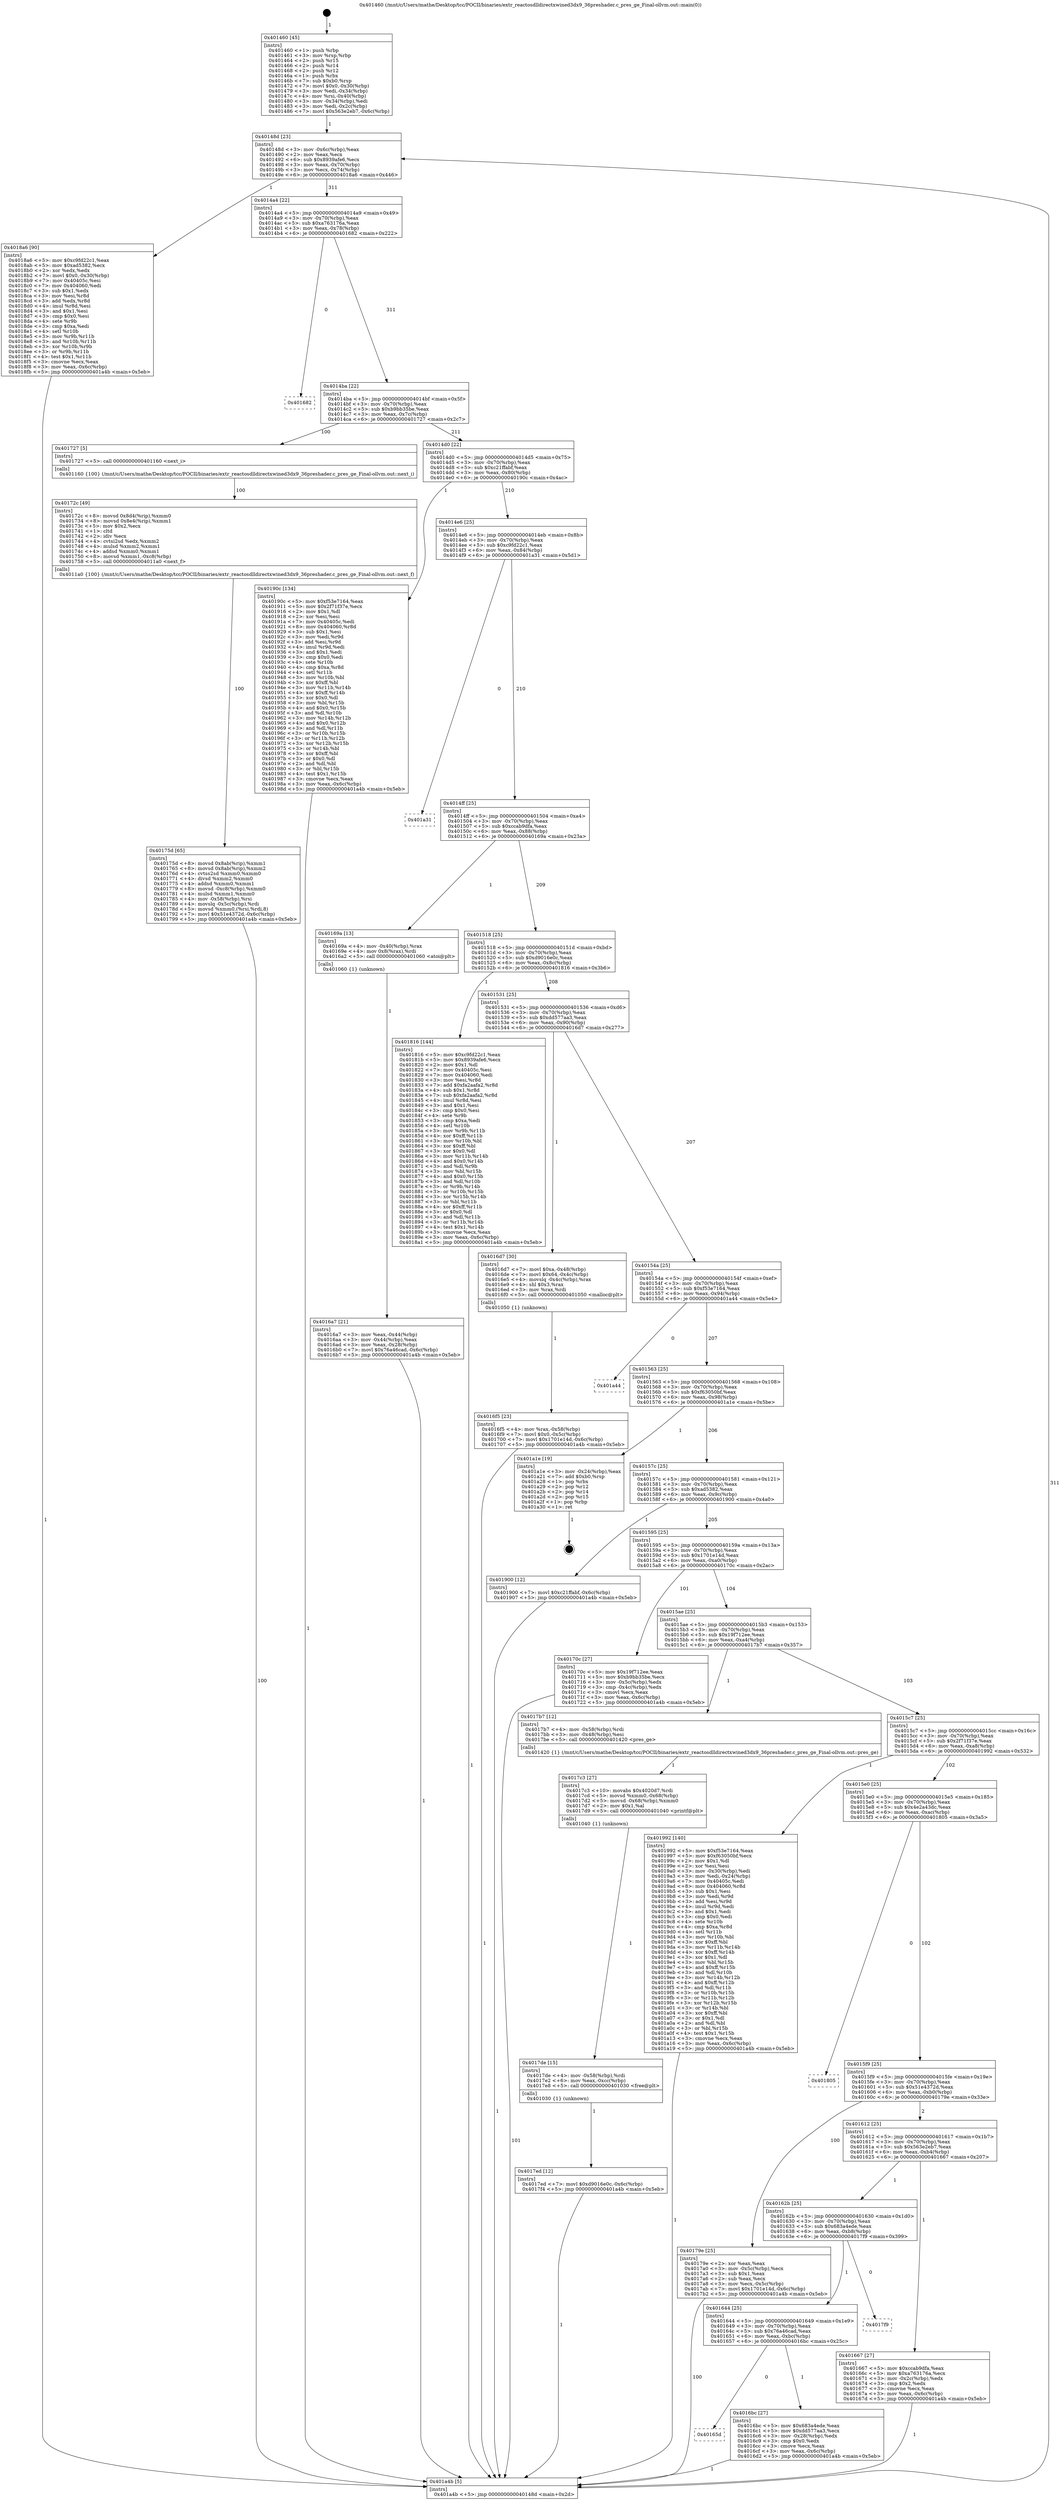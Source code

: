 digraph "0x401460" {
  label = "0x401460 (/mnt/c/Users/mathe/Desktop/tcc/POCII/binaries/extr_reactosdlldirectxwined3dx9_36preshader.c_pres_ge_Final-ollvm.out::main(0))"
  labelloc = "t"
  node[shape=record]

  Entry [label="",width=0.3,height=0.3,shape=circle,fillcolor=black,style=filled]
  "0x40148d" [label="{
     0x40148d [23]\l
     | [instrs]\l
     &nbsp;&nbsp;0x40148d \<+3\>: mov -0x6c(%rbp),%eax\l
     &nbsp;&nbsp;0x401490 \<+2\>: mov %eax,%ecx\l
     &nbsp;&nbsp;0x401492 \<+6\>: sub $0x8939afe6,%ecx\l
     &nbsp;&nbsp;0x401498 \<+3\>: mov %eax,-0x70(%rbp)\l
     &nbsp;&nbsp;0x40149b \<+3\>: mov %ecx,-0x74(%rbp)\l
     &nbsp;&nbsp;0x40149e \<+6\>: je 00000000004018a6 \<main+0x446\>\l
  }"]
  "0x4018a6" [label="{
     0x4018a6 [90]\l
     | [instrs]\l
     &nbsp;&nbsp;0x4018a6 \<+5\>: mov $0xc9fd22c1,%eax\l
     &nbsp;&nbsp;0x4018ab \<+5\>: mov $0xad5382,%ecx\l
     &nbsp;&nbsp;0x4018b0 \<+2\>: xor %edx,%edx\l
     &nbsp;&nbsp;0x4018b2 \<+7\>: movl $0x0,-0x30(%rbp)\l
     &nbsp;&nbsp;0x4018b9 \<+7\>: mov 0x40405c,%esi\l
     &nbsp;&nbsp;0x4018c0 \<+7\>: mov 0x404060,%edi\l
     &nbsp;&nbsp;0x4018c7 \<+3\>: sub $0x1,%edx\l
     &nbsp;&nbsp;0x4018ca \<+3\>: mov %esi,%r8d\l
     &nbsp;&nbsp;0x4018cd \<+3\>: add %edx,%r8d\l
     &nbsp;&nbsp;0x4018d0 \<+4\>: imul %r8d,%esi\l
     &nbsp;&nbsp;0x4018d4 \<+3\>: and $0x1,%esi\l
     &nbsp;&nbsp;0x4018d7 \<+3\>: cmp $0x0,%esi\l
     &nbsp;&nbsp;0x4018da \<+4\>: sete %r9b\l
     &nbsp;&nbsp;0x4018de \<+3\>: cmp $0xa,%edi\l
     &nbsp;&nbsp;0x4018e1 \<+4\>: setl %r10b\l
     &nbsp;&nbsp;0x4018e5 \<+3\>: mov %r9b,%r11b\l
     &nbsp;&nbsp;0x4018e8 \<+3\>: and %r10b,%r11b\l
     &nbsp;&nbsp;0x4018eb \<+3\>: xor %r10b,%r9b\l
     &nbsp;&nbsp;0x4018ee \<+3\>: or %r9b,%r11b\l
     &nbsp;&nbsp;0x4018f1 \<+4\>: test $0x1,%r11b\l
     &nbsp;&nbsp;0x4018f5 \<+3\>: cmovne %ecx,%eax\l
     &nbsp;&nbsp;0x4018f8 \<+3\>: mov %eax,-0x6c(%rbp)\l
     &nbsp;&nbsp;0x4018fb \<+5\>: jmp 0000000000401a4b \<main+0x5eb\>\l
  }"]
  "0x4014a4" [label="{
     0x4014a4 [22]\l
     | [instrs]\l
     &nbsp;&nbsp;0x4014a4 \<+5\>: jmp 00000000004014a9 \<main+0x49\>\l
     &nbsp;&nbsp;0x4014a9 \<+3\>: mov -0x70(%rbp),%eax\l
     &nbsp;&nbsp;0x4014ac \<+5\>: sub $0xa763176a,%eax\l
     &nbsp;&nbsp;0x4014b1 \<+3\>: mov %eax,-0x78(%rbp)\l
     &nbsp;&nbsp;0x4014b4 \<+6\>: je 0000000000401682 \<main+0x222\>\l
  }"]
  Exit [label="",width=0.3,height=0.3,shape=circle,fillcolor=black,style=filled,peripheries=2]
  "0x401682" [label="{
     0x401682\l
  }", style=dashed]
  "0x4014ba" [label="{
     0x4014ba [22]\l
     | [instrs]\l
     &nbsp;&nbsp;0x4014ba \<+5\>: jmp 00000000004014bf \<main+0x5f\>\l
     &nbsp;&nbsp;0x4014bf \<+3\>: mov -0x70(%rbp),%eax\l
     &nbsp;&nbsp;0x4014c2 \<+5\>: sub $0xb9bb35be,%eax\l
     &nbsp;&nbsp;0x4014c7 \<+3\>: mov %eax,-0x7c(%rbp)\l
     &nbsp;&nbsp;0x4014ca \<+6\>: je 0000000000401727 \<main+0x2c7\>\l
  }"]
  "0x4017ed" [label="{
     0x4017ed [12]\l
     | [instrs]\l
     &nbsp;&nbsp;0x4017ed \<+7\>: movl $0xd9016e0c,-0x6c(%rbp)\l
     &nbsp;&nbsp;0x4017f4 \<+5\>: jmp 0000000000401a4b \<main+0x5eb\>\l
  }"]
  "0x401727" [label="{
     0x401727 [5]\l
     | [instrs]\l
     &nbsp;&nbsp;0x401727 \<+5\>: call 0000000000401160 \<next_i\>\l
     | [calls]\l
     &nbsp;&nbsp;0x401160 \{100\} (/mnt/c/Users/mathe/Desktop/tcc/POCII/binaries/extr_reactosdlldirectxwined3dx9_36preshader.c_pres_ge_Final-ollvm.out::next_i)\l
  }"]
  "0x4014d0" [label="{
     0x4014d0 [22]\l
     | [instrs]\l
     &nbsp;&nbsp;0x4014d0 \<+5\>: jmp 00000000004014d5 \<main+0x75\>\l
     &nbsp;&nbsp;0x4014d5 \<+3\>: mov -0x70(%rbp),%eax\l
     &nbsp;&nbsp;0x4014d8 \<+5\>: sub $0xc21ffabf,%eax\l
     &nbsp;&nbsp;0x4014dd \<+3\>: mov %eax,-0x80(%rbp)\l
     &nbsp;&nbsp;0x4014e0 \<+6\>: je 000000000040190c \<main+0x4ac\>\l
  }"]
  "0x4017de" [label="{
     0x4017de [15]\l
     | [instrs]\l
     &nbsp;&nbsp;0x4017de \<+4\>: mov -0x58(%rbp),%rdi\l
     &nbsp;&nbsp;0x4017e2 \<+6\>: mov %eax,-0xcc(%rbp)\l
     &nbsp;&nbsp;0x4017e8 \<+5\>: call 0000000000401030 \<free@plt\>\l
     | [calls]\l
     &nbsp;&nbsp;0x401030 \{1\} (unknown)\l
  }"]
  "0x40190c" [label="{
     0x40190c [134]\l
     | [instrs]\l
     &nbsp;&nbsp;0x40190c \<+5\>: mov $0xf53e7164,%eax\l
     &nbsp;&nbsp;0x401911 \<+5\>: mov $0x2f71f37e,%ecx\l
     &nbsp;&nbsp;0x401916 \<+2\>: mov $0x1,%dl\l
     &nbsp;&nbsp;0x401918 \<+2\>: xor %esi,%esi\l
     &nbsp;&nbsp;0x40191a \<+7\>: mov 0x40405c,%edi\l
     &nbsp;&nbsp;0x401921 \<+8\>: mov 0x404060,%r8d\l
     &nbsp;&nbsp;0x401929 \<+3\>: sub $0x1,%esi\l
     &nbsp;&nbsp;0x40192c \<+3\>: mov %edi,%r9d\l
     &nbsp;&nbsp;0x40192f \<+3\>: add %esi,%r9d\l
     &nbsp;&nbsp;0x401932 \<+4\>: imul %r9d,%edi\l
     &nbsp;&nbsp;0x401936 \<+3\>: and $0x1,%edi\l
     &nbsp;&nbsp;0x401939 \<+3\>: cmp $0x0,%edi\l
     &nbsp;&nbsp;0x40193c \<+4\>: sete %r10b\l
     &nbsp;&nbsp;0x401940 \<+4\>: cmp $0xa,%r8d\l
     &nbsp;&nbsp;0x401944 \<+4\>: setl %r11b\l
     &nbsp;&nbsp;0x401948 \<+3\>: mov %r10b,%bl\l
     &nbsp;&nbsp;0x40194b \<+3\>: xor $0xff,%bl\l
     &nbsp;&nbsp;0x40194e \<+3\>: mov %r11b,%r14b\l
     &nbsp;&nbsp;0x401951 \<+4\>: xor $0xff,%r14b\l
     &nbsp;&nbsp;0x401955 \<+3\>: xor $0x0,%dl\l
     &nbsp;&nbsp;0x401958 \<+3\>: mov %bl,%r15b\l
     &nbsp;&nbsp;0x40195b \<+4\>: and $0x0,%r15b\l
     &nbsp;&nbsp;0x40195f \<+3\>: and %dl,%r10b\l
     &nbsp;&nbsp;0x401962 \<+3\>: mov %r14b,%r12b\l
     &nbsp;&nbsp;0x401965 \<+4\>: and $0x0,%r12b\l
     &nbsp;&nbsp;0x401969 \<+3\>: and %dl,%r11b\l
     &nbsp;&nbsp;0x40196c \<+3\>: or %r10b,%r15b\l
     &nbsp;&nbsp;0x40196f \<+3\>: or %r11b,%r12b\l
     &nbsp;&nbsp;0x401972 \<+3\>: xor %r12b,%r15b\l
     &nbsp;&nbsp;0x401975 \<+3\>: or %r14b,%bl\l
     &nbsp;&nbsp;0x401978 \<+3\>: xor $0xff,%bl\l
     &nbsp;&nbsp;0x40197b \<+3\>: or $0x0,%dl\l
     &nbsp;&nbsp;0x40197e \<+2\>: and %dl,%bl\l
     &nbsp;&nbsp;0x401980 \<+3\>: or %bl,%r15b\l
     &nbsp;&nbsp;0x401983 \<+4\>: test $0x1,%r15b\l
     &nbsp;&nbsp;0x401987 \<+3\>: cmovne %ecx,%eax\l
     &nbsp;&nbsp;0x40198a \<+3\>: mov %eax,-0x6c(%rbp)\l
     &nbsp;&nbsp;0x40198d \<+5\>: jmp 0000000000401a4b \<main+0x5eb\>\l
  }"]
  "0x4014e6" [label="{
     0x4014e6 [25]\l
     | [instrs]\l
     &nbsp;&nbsp;0x4014e6 \<+5\>: jmp 00000000004014eb \<main+0x8b\>\l
     &nbsp;&nbsp;0x4014eb \<+3\>: mov -0x70(%rbp),%eax\l
     &nbsp;&nbsp;0x4014ee \<+5\>: sub $0xc9fd22c1,%eax\l
     &nbsp;&nbsp;0x4014f3 \<+6\>: mov %eax,-0x84(%rbp)\l
     &nbsp;&nbsp;0x4014f9 \<+6\>: je 0000000000401a31 \<main+0x5d1\>\l
  }"]
  "0x4017c3" [label="{
     0x4017c3 [27]\l
     | [instrs]\l
     &nbsp;&nbsp;0x4017c3 \<+10\>: movabs $0x4020d7,%rdi\l
     &nbsp;&nbsp;0x4017cd \<+5\>: movsd %xmm0,-0x68(%rbp)\l
     &nbsp;&nbsp;0x4017d2 \<+5\>: movsd -0x68(%rbp),%xmm0\l
     &nbsp;&nbsp;0x4017d7 \<+2\>: mov $0x1,%al\l
     &nbsp;&nbsp;0x4017d9 \<+5\>: call 0000000000401040 \<printf@plt\>\l
     | [calls]\l
     &nbsp;&nbsp;0x401040 \{1\} (unknown)\l
  }"]
  "0x401a31" [label="{
     0x401a31\l
  }", style=dashed]
  "0x4014ff" [label="{
     0x4014ff [25]\l
     | [instrs]\l
     &nbsp;&nbsp;0x4014ff \<+5\>: jmp 0000000000401504 \<main+0xa4\>\l
     &nbsp;&nbsp;0x401504 \<+3\>: mov -0x70(%rbp),%eax\l
     &nbsp;&nbsp;0x401507 \<+5\>: sub $0xccab9dfa,%eax\l
     &nbsp;&nbsp;0x40150c \<+6\>: mov %eax,-0x88(%rbp)\l
     &nbsp;&nbsp;0x401512 \<+6\>: je 000000000040169a \<main+0x23a\>\l
  }"]
  "0x40175d" [label="{
     0x40175d [65]\l
     | [instrs]\l
     &nbsp;&nbsp;0x40175d \<+8\>: movsd 0x8ab(%rip),%xmm1\l
     &nbsp;&nbsp;0x401765 \<+8\>: movsd 0x8ab(%rip),%xmm2\l
     &nbsp;&nbsp;0x40176d \<+4\>: cvtss2sd %xmm0,%xmm0\l
     &nbsp;&nbsp;0x401771 \<+4\>: divsd %xmm2,%xmm0\l
     &nbsp;&nbsp;0x401775 \<+4\>: addsd %xmm0,%xmm1\l
     &nbsp;&nbsp;0x401779 \<+8\>: movsd -0xc8(%rbp),%xmm0\l
     &nbsp;&nbsp;0x401781 \<+4\>: mulsd %xmm1,%xmm0\l
     &nbsp;&nbsp;0x401785 \<+4\>: mov -0x58(%rbp),%rsi\l
     &nbsp;&nbsp;0x401789 \<+4\>: movslq -0x5c(%rbp),%rdi\l
     &nbsp;&nbsp;0x40178d \<+5\>: movsd %xmm0,(%rsi,%rdi,8)\l
     &nbsp;&nbsp;0x401792 \<+7\>: movl $0x51e4372d,-0x6c(%rbp)\l
     &nbsp;&nbsp;0x401799 \<+5\>: jmp 0000000000401a4b \<main+0x5eb\>\l
  }"]
  "0x40169a" [label="{
     0x40169a [13]\l
     | [instrs]\l
     &nbsp;&nbsp;0x40169a \<+4\>: mov -0x40(%rbp),%rax\l
     &nbsp;&nbsp;0x40169e \<+4\>: mov 0x8(%rax),%rdi\l
     &nbsp;&nbsp;0x4016a2 \<+5\>: call 0000000000401060 \<atoi@plt\>\l
     | [calls]\l
     &nbsp;&nbsp;0x401060 \{1\} (unknown)\l
  }"]
  "0x401518" [label="{
     0x401518 [25]\l
     | [instrs]\l
     &nbsp;&nbsp;0x401518 \<+5\>: jmp 000000000040151d \<main+0xbd\>\l
     &nbsp;&nbsp;0x40151d \<+3\>: mov -0x70(%rbp),%eax\l
     &nbsp;&nbsp;0x401520 \<+5\>: sub $0xd9016e0c,%eax\l
     &nbsp;&nbsp;0x401525 \<+6\>: mov %eax,-0x8c(%rbp)\l
     &nbsp;&nbsp;0x40152b \<+6\>: je 0000000000401816 \<main+0x3b6\>\l
  }"]
  "0x40172c" [label="{
     0x40172c [49]\l
     | [instrs]\l
     &nbsp;&nbsp;0x40172c \<+8\>: movsd 0x8d4(%rip),%xmm0\l
     &nbsp;&nbsp;0x401734 \<+8\>: movsd 0x8e4(%rip),%xmm1\l
     &nbsp;&nbsp;0x40173c \<+5\>: mov $0x2,%ecx\l
     &nbsp;&nbsp;0x401741 \<+1\>: cltd\l
     &nbsp;&nbsp;0x401742 \<+2\>: idiv %ecx\l
     &nbsp;&nbsp;0x401744 \<+4\>: cvtsi2sd %edx,%xmm2\l
     &nbsp;&nbsp;0x401748 \<+4\>: mulsd %xmm2,%xmm1\l
     &nbsp;&nbsp;0x40174c \<+4\>: addsd %xmm0,%xmm1\l
     &nbsp;&nbsp;0x401750 \<+8\>: movsd %xmm1,-0xc8(%rbp)\l
     &nbsp;&nbsp;0x401758 \<+5\>: call 00000000004011a0 \<next_f\>\l
     | [calls]\l
     &nbsp;&nbsp;0x4011a0 \{100\} (/mnt/c/Users/mathe/Desktop/tcc/POCII/binaries/extr_reactosdlldirectxwined3dx9_36preshader.c_pres_ge_Final-ollvm.out::next_f)\l
  }"]
  "0x401816" [label="{
     0x401816 [144]\l
     | [instrs]\l
     &nbsp;&nbsp;0x401816 \<+5\>: mov $0xc9fd22c1,%eax\l
     &nbsp;&nbsp;0x40181b \<+5\>: mov $0x8939afe6,%ecx\l
     &nbsp;&nbsp;0x401820 \<+2\>: mov $0x1,%dl\l
     &nbsp;&nbsp;0x401822 \<+7\>: mov 0x40405c,%esi\l
     &nbsp;&nbsp;0x401829 \<+7\>: mov 0x404060,%edi\l
     &nbsp;&nbsp;0x401830 \<+3\>: mov %esi,%r8d\l
     &nbsp;&nbsp;0x401833 \<+7\>: add $0xfa2aafa2,%r8d\l
     &nbsp;&nbsp;0x40183a \<+4\>: sub $0x1,%r8d\l
     &nbsp;&nbsp;0x40183e \<+7\>: sub $0xfa2aafa2,%r8d\l
     &nbsp;&nbsp;0x401845 \<+4\>: imul %r8d,%esi\l
     &nbsp;&nbsp;0x401849 \<+3\>: and $0x1,%esi\l
     &nbsp;&nbsp;0x40184c \<+3\>: cmp $0x0,%esi\l
     &nbsp;&nbsp;0x40184f \<+4\>: sete %r9b\l
     &nbsp;&nbsp;0x401853 \<+3\>: cmp $0xa,%edi\l
     &nbsp;&nbsp;0x401856 \<+4\>: setl %r10b\l
     &nbsp;&nbsp;0x40185a \<+3\>: mov %r9b,%r11b\l
     &nbsp;&nbsp;0x40185d \<+4\>: xor $0xff,%r11b\l
     &nbsp;&nbsp;0x401861 \<+3\>: mov %r10b,%bl\l
     &nbsp;&nbsp;0x401864 \<+3\>: xor $0xff,%bl\l
     &nbsp;&nbsp;0x401867 \<+3\>: xor $0x0,%dl\l
     &nbsp;&nbsp;0x40186a \<+3\>: mov %r11b,%r14b\l
     &nbsp;&nbsp;0x40186d \<+4\>: and $0x0,%r14b\l
     &nbsp;&nbsp;0x401871 \<+3\>: and %dl,%r9b\l
     &nbsp;&nbsp;0x401874 \<+3\>: mov %bl,%r15b\l
     &nbsp;&nbsp;0x401877 \<+4\>: and $0x0,%r15b\l
     &nbsp;&nbsp;0x40187b \<+3\>: and %dl,%r10b\l
     &nbsp;&nbsp;0x40187e \<+3\>: or %r9b,%r14b\l
     &nbsp;&nbsp;0x401881 \<+3\>: or %r10b,%r15b\l
     &nbsp;&nbsp;0x401884 \<+3\>: xor %r15b,%r14b\l
     &nbsp;&nbsp;0x401887 \<+3\>: or %bl,%r11b\l
     &nbsp;&nbsp;0x40188a \<+4\>: xor $0xff,%r11b\l
     &nbsp;&nbsp;0x40188e \<+3\>: or $0x0,%dl\l
     &nbsp;&nbsp;0x401891 \<+3\>: and %dl,%r11b\l
     &nbsp;&nbsp;0x401894 \<+3\>: or %r11b,%r14b\l
     &nbsp;&nbsp;0x401897 \<+4\>: test $0x1,%r14b\l
     &nbsp;&nbsp;0x40189b \<+3\>: cmovne %ecx,%eax\l
     &nbsp;&nbsp;0x40189e \<+3\>: mov %eax,-0x6c(%rbp)\l
     &nbsp;&nbsp;0x4018a1 \<+5\>: jmp 0000000000401a4b \<main+0x5eb\>\l
  }"]
  "0x401531" [label="{
     0x401531 [25]\l
     | [instrs]\l
     &nbsp;&nbsp;0x401531 \<+5\>: jmp 0000000000401536 \<main+0xd6\>\l
     &nbsp;&nbsp;0x401536 \<+3\>: mov -0x70(%rbp),%eax\l
     &nbsp;&nbsp;0x401539 \<+5\>: sub $0xdd577aa3,%eax\l
     &nbsp;&nbsp;0x40153e \<+6\>: mov %eax,-0x90(%rbp)\l
     &nbsp;&nbsp;0x401544 \<+6\>: je 00000000004016d7 \<main+0x277\>\l
  }"]
  "0x4016f5" [label="{
     0x4016f5 [23]\l
     | [instrs]\l
     &nbsp;&nbsp;0x4016f5 \<+4\>: mov %rax,-0x58(%rbp)\l
     &nbsp;&nbsp;0x4016f9 \<+7\>: movl $0x0,-0x5c(%rbp)\l
     &nbsp;&nbsp;0x401700 \<+7\>: movl $0x1701e14d,-0x6c(%rbp)\l
     &nbsp;&nbsp;0x401707 \<+5\>: jmp 0000000000401a4b \<main+0x5eb\>\l
  }"]
  "0x4016d7" [label="{
     0x4016d7 [30]\l
     | [instrs]\l
     &nbsp;&nbsp;0x4016d7 \<+7\>: movl $0xa,-0x48(%rbp)\l
     &nbsp;&nbsp;0x4016de \<+7\>: movl $0x64,-0x4c(%rbp)\l
     &nbsp;&nbsp;0x4016e5 \<+4\>: movslq -0x4c(%rbp),%rax\l
     &nbsp;&nbsp;0x4016e9 \<+4\>: shl $0x3,%rax\l
     &nbsp;&nbsp;0x4016ed \<+3\>: mov %rax,%rdi\l
     &nbsp;&nbsp;0x4016f0 \<+5\>: call 0000000000401050 \<malloc@plt\>\l
     | [calls]\l
     &nbsp;&nbsp;0x401050 \{1\} (unknown)\l
  }"]
  "0x40154a" [label="{
     0x40154a [25]\l
     | [instrs]\l
     &nbsp;&nbsp;0x40154a \<+5\>: jmp 000000000040154f \<main+0xef\>\l
     &nbsp;&nbsp;0x40154f \<+3\>: mov -0x70(%rbp),%eax\l
     &nbsp;&nbsp;0x401552 \<+5\>: sub $0xf53e7164,%eax\l
     &nbsp;&nbsp;0x401557 \<+6\>: mov %eax,-0x94(%rbp)\l
     &nbsp;&nbsp;0x40155d \<+6\>: je 0000000000401a44 \<main+0x5e4\>\l
  }"]
  "0x40165d" [label="{
     0x40165d\l
  }", style=dashed]
  "0x401a44" [label="{
     0x401a44\l
  }", style=dashed]
  "0x401563" [label="{
     0x401563 [25]\l
     | [instrs]\l
     &nbsp;&nbsp;0x401563 \<+5\>: jmp 0000000000401568 \<main+0x108\>\l
     &nbsp;&nbsp;0x401568 \<+3\>: mov -0x70(%rbp),%eax\l
     &nbsp;&nbsp;0x40156b \<+5\>: sub $0xf63050bf,%eax\l
     &nbsp;&nbsp;0x401570 \<+6\>: mov %eax,-0x98(%rbp)\l
     &nbsp;&nbsp;0x401576 \<+6\>: je 0000000000401a1e \<main+0x5be\>\l
  }"]
  "0x4016bc" [label="{
     0x4016bc [27]\l
     | [instrs]\l
     &nbsp;&nbsp;0x4016bc \<+5\>: mov $0x683a4ede,%eax\l
     &nbsp;&nbsp;0x4016c1 \<+5\>: mov $0xdd577aa3,%ecx\l
     &nbsp;&nbsp;0x4016c6 \<+3\>: mov -0x28(%rbp),%edx\l
     &nbsp;&nbsp;0x4016c9 \<+3\>: cmp $0x0,%edx\l
     &nbsp;&nbsp;0x4016cc \<+3\>: cmove %ecx,%eax\l
     &nbsp;&nbsp;0x4016cf \<+3\>: mov %eax,-0x6c(%rbp)\l
     &nbsp;&nbsp;0x4016d2 \<+5\>: jmp 0000000000401a4b \<main+0x5eb\>\l
  }"]
  "0x401a1e" [label="{
     0x401a1e [19]\l
     | [instrs]\l
     &nbsp;&nbsp;0x401a1e \<+3\>: mov -0x24(%rbp),%eax\l
     &nbsp;&nbsp;0x401a21 \<+7\>: add $0xb0,%rsp\l
     &nbsp;&nbsp;0x401a28 \<+1\>: pop %rbx\l
     &nbsp;&nbsp;0x401a29 \<+2\>: pop %r12\l
     &nbsp;&nbsp;0x401a2b \<+2\>: pop %r14\l
     &nbsp;&nbsp;0x401a2d \<+2\>: pop %r15\l
     &nbsp;&nbsp;0x401a2f \<+1\>: pop %rbp\l
     &nbsp;&nbsp;0x401a30 \<+1\>: ret\l
  }"]
  "0x40157c" [label="{
     0x40157c [25]\l
     | [instrs]\l
     &nbsp;&nbsp;0x40157c \<+5\>: jmp 0000000000401581 \<main+0x121\>\l
     &nbsp;&nbsp;0x401581 \<+3\>: mov -0x70(%rbp),%eax\l
     &nbsp;&nbsp;0x401584 \<+5\>: sub $0xad5382,%eax\l
     &nbsp;&nbsp;0x401589 \<+6\>: mov %eax,-0x9c(%rbp)\l
     &nbsp;&nbsp;0x40158f \<+6\>: je 0000000000401900 \<main+0x4a0\>\l
  }"]
  "0x401644" [label="{
     0x401644 [25]\l
     | [instrs]\l
     &nbsp;&nbsp;0x401644 \<+5\>: jmp 0000000000401649 \<main+0x1e9\>\l
     &nbsp;&nbsp;0x401649 \<+3\>: mov -0x70(%rbp),%eax\l
     &nbsp;&nbsp;0x40164c \<+5\>: sub $0x76a46cad,%eax\l
     &nbsp;&nbsp;0x401651 \<+6\>: mov %eax,-0xbc(%rbp)\l
     &nbsp;&nbsp;0x401657 \<+6\>: je 00000000004016bc \<main+0x25c\>\l
  }"]
  "0x401900" [label="{
     0x401900 [12]\l
     | [instrs]\l
     &nbsp;&nbsp;0x401900 \<+7\>: movl $0xc21ffabf,-0x6c(%rbp)\l
     &nbsp;&nbsp;0x401907 \<+5\>: jmp 0000000000401a4b \<main+0x5eb\>\l
  }"]
  "0x401595" [label="{
     0x401595 [25]\l
     | [instrs]\l
     &nbsp;&nbsp;0x401595 \<+5\>: jmp 000000000040159a \<main+0x13a\>\l
     &nbsp;&nbsp;0x40159a \<+3\>: mov -0x70(%rbp),%eax\l
     &nbsp;&nbsp;0x40159d \<+5\>: sub $0x1701e14d,%eax\l
     &nbsp;&nbsp;0x4015a2 \<+6\>: mov %eax,-0xa0(%rbp)\l
     &nbsp;&nbsp;0x4015a8 \<+6\>: je 000000000040170c \<main+0x2ac\>\l
  }"]
  "0x4017f9" [label="{
     0x4017f9\l
  }", style=dashed]
  "0x40170c" [label="{
     0x40170c [27]\l
     | [instrs]\l
     &nbsp;&nbsp;0x40170c \<+5\>: mov $0x19f712ee,%eax\l
     &nbsp;&nbsp;0x401711 \<+5\>: mov $0xb9bb35be,%ecx\l
     &nbsp;&nbsp;0x401716 \<+3\>: mov -0x5c(%rbp),%edx\l
     &nbsp;&nbsp;0x401719 \<+3\>: cmp -0x4c(%rbp),%edx\l
     &nbsp;&nbsp;0x40171c \<+3\>: cmovl %ecx,%eax\l
     &nbsp;&nbsp;0x40171f \<+3\>: mov %eax,-0x6c(%rbp)\l
     &nbsp;&nbsp;0x401722 \<+5\>: jmp 0000000000401a4b \<main+0x5eb\>\l
  }"]
  "0x4015ae" [label="{
     0x4015ae [25]\l
     | [instrs]\l
     &nbsp;&nbsp;0x4015ae \<+5\>: jmp 00000000004015b3 \<main+0x153\>\l
     &nbsp;&nbsp;0x4015b3 \<+3\>: mov -0x70(%rbp),%eax\l
     &nbsp;&nbsp;0x4015b6 \<+5\>: sub $0x19f712ee,%eax\l
     &nbsp;&nbsp;0x4015bb \<+6\>: mov %eax,-0xa4(%rbp)\l
     &nbsp;&nbsp;0x4015c1 \<+6\>: je 00000000004017b7 \<main+0x357\>\l
  }"]
  "0x4016a7" [label="{
     0x4016a7 [21]\l
     | [instrs]\l
     &nbsp;&nbsp;0x4016a7 \<+3\>: mov %eax,-0x44(%rbp)\l
     &nbsp;&nbsp;0x4016aa \<+3\>: mov -0x44(%rbp),%eax\l
     &nbsp;&nbsp;0x4016ad \<+3\>: mov %eax,-0x28(%rbp)\l
     &nbsp;&nbsp;0x4016b0 \<+7\>: movl $0x76a46cad,-0x6c(%rbp)\l
     &nbsp;&nbsp;0x4016b7 \<+5\>: jmp 0000000000401a4b \<main+0x5eb\>\l
  }"]
  "0x4017b7" [label="{
     0x4017b7 [12]\l
     | [instrs]\l
     &nbsp;&nbsp;0x4017b7 \<+4\>: mov -0x58(%rbp),%rdi\l
     &nbsp;&nbsp;0x4017bb \<+3\>: mov -0x48(%rbp),%esi\l
     &nbsp;&nbsp;0x4017be \<+5\>: call 0000000000401420 \<pres_ge\>\l
     | [calls]\l
     &nbsp;&nbsp;0x401420 \{1\} (/mnt/c/Users/mathe/Desktop/tcc/POCII/binaries/extr_reactosdlldirectxwined3dx9_36preshader.c_pres_ge_Final-ollvm.out::pres_ge)\l
  }"]
  "0x4015c7" [label="{
     0x4015c7 [25]\l
     | [instrs]\l
     &nbsp;&nbsp;0x4015c7 \<+5\>: jmp 00000000004015cc \<main+0x16c\>\l
     &nbsp;&nbsp;0x4015cc \<+3\>: mov -0x70(%rbp),%eax\l
     &nbsp;&nbsp;0x4015cf \<+5\>: sub $0x2f71f37e,%eax\l
     &nbsp;&nbsp;0x4015d4 \<+6\>: mov %eax,-0xa8(%rbp)\l
     &nbsp;&nbsp;0x4015da \<+6\>: je 0000000000401992 \<main+0x532\>\l
  }"]
  "0x401460" [label="{
     0x401460 [45]\l
     | [instrs]\l
     &nbsp;&nbsp;0x401460 \<+1\>: push %rbp\l
     &nbsp;&nbsp;0x401461 \<+3\>: mov %rsp,%rbp\l
     &nbsp;&nbsp;0x401464 \<+2\>: push %r15\l
     &nbsp;&nbsp;0x401466 \<+2\>: push %r14\l
     &nbsp;&nbsp;0x401468 \<+2\>: push %r12\l
     &nbsp;&nbsp;0x40146a \<+1\>: push %rbx\l
     &nbsp;&nbsp;0x40146b \<+7\>: sub $0xb0,%rsp\l
     &nbsp;&nbsp;0x401472 \<+7\>: movl $0x0,-0x30(%rbp)\l
     &nbsp;&nbsp;0x401479 \<+3\>: mov %edi,-0x34(%rbp)\l
     &nbsp;&nbsp;0x40147c \<+4\>: mov %rsi,-0x40(%rbp)\l
     &nbsp;&nbsp;0x401480 \<+3\>: mov -0x34(%rbp),%edi\l
     &nbsp;&nbsp;0x401483 \<+3\>: mov %edi,-0x2c(%rbp)\l
     &nbsp;&nbsp;0x401486 \<+7\>: movl $0x563e2eb7,-0x6c(%rbp)\l
  }"]
  "0x401992" [label="{
     0x401992 [140]\l
     | [instrs]\l
     &nbsp;&nbsp;0x401992 \<+5\>: mov $0xf53e7164,%eax\l
     &nbsp;&nbsp;0x401997 \<+5\>: mov $0xf63050bf,%ecx\l
     &nbsp;&nbsp;0x40199c \<+2\>: mov $0x1,%dl\l
     &nbsp;&nbsp;0x40199e \<+2\>: xor %esi,%esi\l
     &nbsp;&nbsp;0x4019a0 \<+3\>: mov -0x30(%rbp),%edi\l
     &nbsp;&nbsp;0x4019a3 \<+3\>: mov %edi,-0x24(%rbp)\l
     &nbsp;&nbsp;0x4019a6 \<+7\>: mov 0x40405c,%edi\l
     &nbsp;&nbsp;0x4019ad \<+8\>: mov 0x404060,%r8d\l
     &nbsp;&nbsp;0x4019b5 \<+3\>: sub $0x1,%esi\l
     &nbsp;&nbsp;0x4019b8 \<+3\>: mov %edi,%r9d\l
     &nbsp;&nbsp;0x4019bb \<+3\>: add %esi,%r9d\l
     &nbsp;&nbsp;0x4019be \<+4\>: imul %r9d,%edi\l
     &nbsp;&nbsp;0x4019c2 \<+3\>: and $0x1,%edi\l
     &nbsp;&nbsp;0x4019c5 \<+3\>: cmp $0x0,%edi\l
     &nbsp;&nbsp;0x4019c8 \<+4\>: sete %r10b\l
     &nbsp;&nbsp;0x4019cc \<+4\>: cmp $0xa,%r8d\l
     &nbsp;&nbsp;0x4019d0 \<+4\>: setl %r11b\l
     &nbsp;&nbsp;0x4019d4 \<+3\>: mov %r10b,%bl\l
     &nbsp;&nbsp;0x4019d7 \<+3\>: xor $0xff,%bl\l
     &nbsp;&nbsp;0x4019da \<+3\>: mov %r11b,%r14b\l
     &nbsp;&nbsp;0x4019dd \<+4\>: xor $0xff,%r14b\l
     &nbsp;&nbsp;0x4019e1 \<+3\>: xor $0x1,%dl\l
     &nbsp;&nbsp;0x4019e4 \<+3\>: mov %bl,%r15b\l
     &nbsp;&nbsp;0x4019e7 \<+4\>: and $0xff,%r15b\l
     &nbsp;&nbsp;0x4019eb \<+3\>: and %dl,%r10b\l
     &nbsp;&nbsp;0x4019ee \<+3\>: mov %r14b,%r12b\l
     &nbsp;&nbsp;0x4019f1 \<+4\>: and $0xff,%r12b\l
     &nbsp;&nbsp;0x4019f5 \<+3\>: and %dl,%r11b\l
     &nbsp;&nbsp;0x4019f8 \<+3\>: or %r10b,%r15b\l
     &nbsp;&nbsp;0x4019fb \<+3\>: or %r11b,%r12b\l
     &nbsp;&nbsp;0x4019fe \<+3\>: xor %r12b,%r15b\l
     &nbsp;&nbsp;0x401a01 \<+3\>: or %r14b,%bl\l
     &nbsp;&nbsp;0x401a04 \<+3\>: xor $0xff,%bl\l
     &nbsp;&nbsp;0x401a07 \<+3\>: or $0x1,%dl\l
     &nbsp;&nbsp;0x401a0a \<+2\>: and %dl,%bl\l
     &nbsp;&nbsp;0x401a0c \<+3\>: or %bl,%r15b\l
     &nbsp;&nbsp;0x401a0f \<+4\>: test $0x1,%r15b\l
     &nbsp;&nbsp;0x401a13 \<+3\>: cmovne %ecx,%eax\l
     &nbsp;&nbsp;0x401a16 \<+3\>: mov %eax,-0x6c(%rbp)\l
     &nbsp;&nbsp;0x401a19 \<+5\>: jmp 0000000000401a4b \<main+0x5eb\>\l
  }"]
  "0x4015e0" [label="{
     0x4015e0 [25]\l
     | [instrs]\l
     &nbsp;&nbsp;0x4015e0 \<+5\>: jmp 00000000004015e5 \<main+0x185\>\l
     &nbsp;&nbsp;0x4015e5 \<+3\>: mov -0x70(%rbp),%eax\l
     &nbsp;&nbsp;0x4015e8 \<+5\>: sub $0x4e2a43dc,%eax\l
     &nbsp;&nbsp;0x4015ed \<+6\>: mov %eax,-0xac(%rbp)\l
     &nbsp;&nbsp;0x4015f3 \<+6\>: je 0000000000401805 \<main+0x3a5\>\l
  }"]
  "0x401a4b" [label="{
     0x401a4b [5]\l
     | [instrs]\l
     &nbsp;&nbsp;0x401a4b \<+5\>: jmp 000000000040148d \<main+0x2d\>\l
  }"]
  "0x401805" [label="{
     0x401805\l
  }", style=dashed]
  "0x4015f9" [label="{
     0x4015f9 [25]\l
     | [instrs]\l
     &nbsp;&nbsp;0x4015f9 \<+5\>: jmp 00000000004015fe \<main+0x19e\>\l
     &nbsp;&nbsp;0x4015fe \<+3\>: mov -0x70(%rbp),%eax\l
     &nbsp;&nbsp;0x401601 \<+5\>: sub $0x51e4372d,%eax\l
     &nbsp;&nbsp;0x401606 \<+6\>: mov %eax,-0xb0(%rbp)\l
     &nbsp;&nbsp;0x40160c \<+6\>: je 000000000040179e \<main+0x33e\>\l
  }"]
  "0x40162b" [label="{
     0x40162b [25]\l
     | [instrs]\l
     &nbsp;&nbsp;0x40162b \<+5\>: jmp 0000000000401630 \<main+0x1d0\>\l
     &nbsp;&nbsp;0x401630 \<+3\>: mov -0x70(%rbp),%eax\l
     &nbsp;&nbsp;0x401633 \<+5\>: sub $0x683a4ede,%eax\l
     &nbsp;&nbsp;0x401638 \<+6\>: mov %eax,-0xb8(%rbp)\l
     &nbsp;&nbsp;0x40163e \<+6\>: je 00000000004017f9 \<main+0x399\>\l
  }"]
  "0x40179e" [label="{
     0x40179e [25]\l
     | [instrs]\l
     &nbsp;&nbsp;0x40179e \<+2\>: xor %eax,%eax\l
     &nbsp;&nbsp;0x4017a0 \<+3\>: mov -0x5c(%rbp),%ecx\l
     &nbsp;&nbsp;0x4017a3 \<+3\>: sub $0x1,%eax\l
     &nbsp;&nbsp;0x4017a6 \<+2\>: sub %eax,%ecx\l
     &nbsp;&nbsp;0x4017a8 \<+3\>: mov %ecx,-0x5c(%rbp)\l
     &nbsp;&nbsp;0x4017ab \<+7\>: movl $0x1701e14d,-0x6c(%rbp)\l
     &nbsp;&nbsp;0x4017b2 \<+5\>: jmp 0000000000401a4b \<main+0x5eb\>\l
  }"]
  "0x401612" [label="{
     0x401612 [25]\l
     | [instrs]\l
     &nbsp;&nbsp;0x401612 \<+5\>: jmp 0000000000401617 \<main+0x1b7\>\l
     &nbsp;&nbsp;0x401617 \<+3\>: mov -0x70(%rbp),%eax\l
     &nbsp;&nbsp;0x40161a \<+5\>: sub $0x563e2eb7,%eax\l
     &nbsp;&nbsp;0x40161f \<+6\>: mov %eax,-0xb4(%rbp)\l
     &nbsp;&nbsp;0x401625 \<+6\>: je 0000000000401667 \<main+0x207\>\l
  }"]
  "0x401667" [label="{
     0x401667 [27]\l
     | [instrs]\l
     &nbsp;&nbsp;0x401667 \<+5\>: mov $0xccab9dfa,%eax\l
     &nbsp;&nbsp;0x40166c \<+5\>: mov $0xa763176a,%ecx\l
     &nbsp;&nbsp;0x401671 \<+3\>: mov -0x2c(%rbp),%edx\l
     &nbsp;&nbsp;0x401674 \<+3\>: cmp $0x2,%edx\l
     &nbsp;&nbsp;0x401677 \<+3\>: cmovne %ecx,%eax\l
     &nbsp;&nbsp;0x40167a \<+3\>: mov %eax,-0x6c(%rbp)\l
     &nbsp;&nbsp;0x40167d \<+5\>: jmp 0000000000401a4b \<main+0x5eb\>\l
  }"]
  Entry -> "0x401460" [label=" 1"]
  "0x40148d" -> "0x4018a6" [label=" 1"]
  "0x40148d" -> "0x4014a4" [label=" 311"]
  "0x401a1e" -> Exit [label=" 1"]
  "0x4014a4" -> "0x401682" [label=" 0"]
  "0x4014a4" -> "0x4014ba" [label=" 311"]
  "0x401992" -> "0x401a4b" [label=" 1"]
  "0x4014ba" -> "0x401727" [label=" 100"]
  "0x4014ba" -> "0x4014d0" [label=" 211"]
  "0x40190c" -> "0x401a4b" [label=" 1"]
  "0x4014d0" -> "0x40190c" [label=" 1"]
  "0x4014d0" -> "0x4014e6" [label=" 210"]
  "0x401900" -> "0x401a4b" [label=" 1"]
  "0x4014e6" -> "0x401a31" [label=" 0"]
  "0x4014e6" -> "0x4014ff" [label=" 210"]
  "0x4018a6" -> "0x401a4b" [label=" 1"]
  "0x4014ff" -> "0x40169a" [label=" 1"]
  "0x4014ff" -> "0x401518" [label=" 209"]
  "0x401816" -> "0x401a4b" [label=" 1"]
  "0x401518" -> "0x401816" [label=" 1"]
  "0x401518" -> "0x401531" [label=" 208"]
  "0x4017ed" -> "0x401a4b" [label=" 1"]
  "0x401531" -> "0x4016d7" [label=" 1"]
  "0x401531" -> "0x40154a" [label=" 207"]
  "0x4017de" -> "0x4017ed" [label=" 1"]
  "0x40154a" -> "0x401a44" [label=" 0"]
  "0x40154a" -> "0x401563" [label=" 207"]
  "0x4017c3" -> "0x4017de" [label=" 1"]
  "0x401563" -> "0x401a1e" [label=" 1"]
  "0x401563" -> "0x40157c" [label=" 206"]
  "0x4017b7" -> "0x4017c3" [label=" 1"]
  "0x40157c" -> "0x401900" [label=" 1"]
  "0x40157c" -> "0x401595" [label=" 205"]
  "0x40175d" -> "0x401a4b" [label=" 100"]
  "0x401595" -> "0x40170c" [label=" 101"]
  "0x401595" -> "0x4015ae" [label=" 104"]
  "0x40172c" -> "0x40175d" [label=" 100"]
  "0x4015ae" -> "0x4017b7" [label=" 1"]
  "0x4015ae" -> "0x4015c7" [label=" 103"]
  "0x40170c" -> "0x401a4b" [label=" 101"]
  "0x4015c7" -> "0x401992" [label=" 1"]
  "0x4015c7" -> "0x4015e0" [label=" 102"]
  "0x4016f5" -> "0x401a4b" [label=" 1"]
  "0x4015e0" -> "0x401805" [label=" 0"]
  "0x4015e0" -> "0x4015f9" [label=" 102"]
  "0x4016d7" -> "0x4016f5" [label=" 1"]
  "0x4015f9" -> "0x40179e" [label=" 100"]
  "0x4015f9" -> "0x401612" [label=" 2"]
  "0x4016bc" -> "0x401a4b" [label=" 1"]
  "0x401612" -> "0x401667" [label=" 1"]
  "0x401612" -> "0x40162b" [label=" 1"]
  "0x401667" -> "0x401a4b" [label=" 1"]
  "0x401460" -> "0x40148d" [label=" 1"]
  "0x401a4b" -> "0x40148d" [label=" 311"]
  "0x40169a" -> "0x4016a7" [label=" 1"]
  "0x4016a7" -> "0x401a4b" [label=" 1"]
  "0x401727" -> "0x40172c" [label=" 100"]
  "0x40162b" -> "0x4017f9" [label=" 0"]
  "0x40162b" -> "0x401644" [label=" 1"]
  "0x40179e" -> "0x401a4b" [label=" 100"]
  "0x401644" -> "0x4016bc" [label=" 1"]
  "0x401644" -> "0x40165d" [label=" 0"]
}
